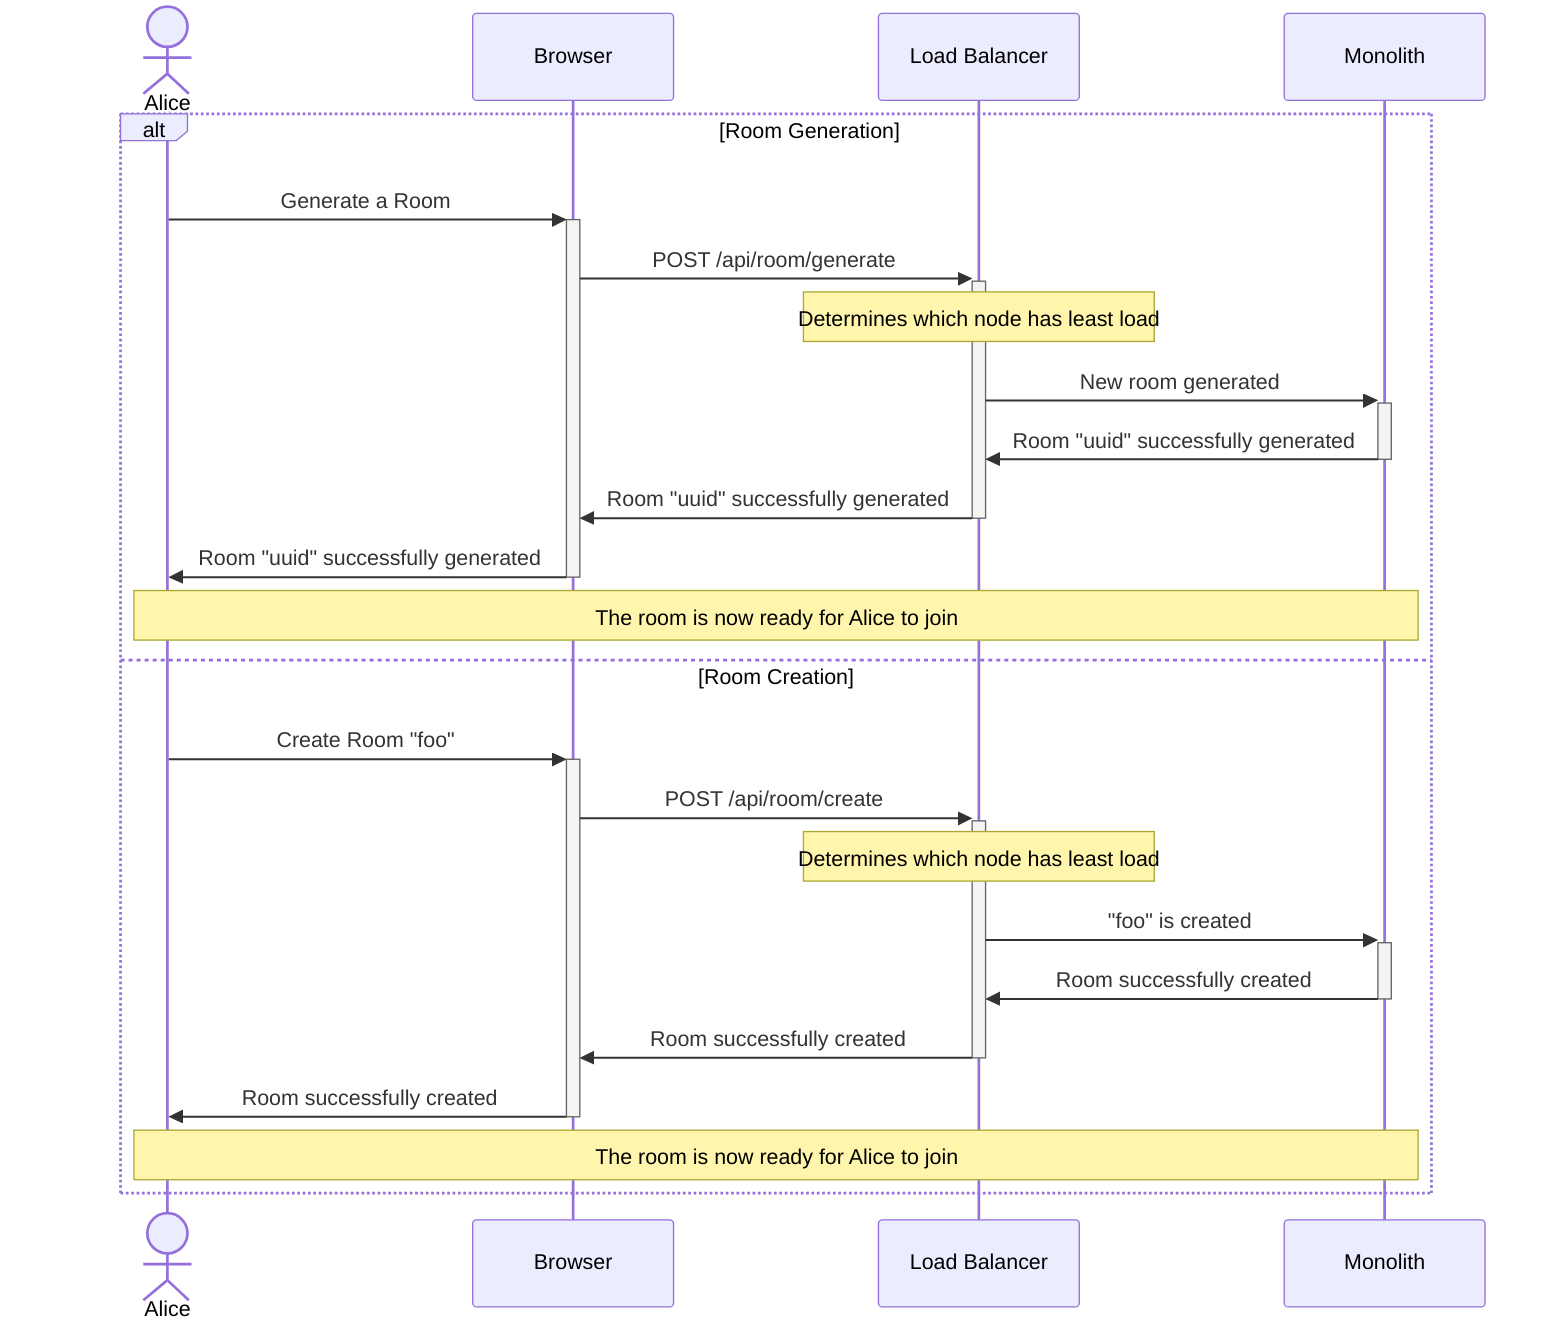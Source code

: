 sequenceDiagram
    actor Alice
    participant OTT as Browser
    participant L as Load Balancer
    participant N as Monolith
    alt Room Generation
    Alice->>+OTT: Generate a Room
    OTT->>+L: POST /api/room/generate
    Note over L: Determines which node has least load
    L->>+N: New room generated
    N->>-L: Room "uuid" successfully generated
    L->>-OTT: Room "uuid" successfully generated
    OTT->>-Alice: Room "uuid" successfully generated
    Note over Alice,N: The room is now ready for Alice to join
    else Room Creation
    Alice->>+OTT: Create Room "foo"
    OTT->>+L: POST /api/room/create
    Note over L: Determines which node has least load
    L->>+N: "foo" is created
    N->>-L: Room successfully created
    L->>-OTT: Room successfully created
    OTT->>-Alice: Room successfully created
    Note over Alice,N: The room is now ready for Alice to join
    end